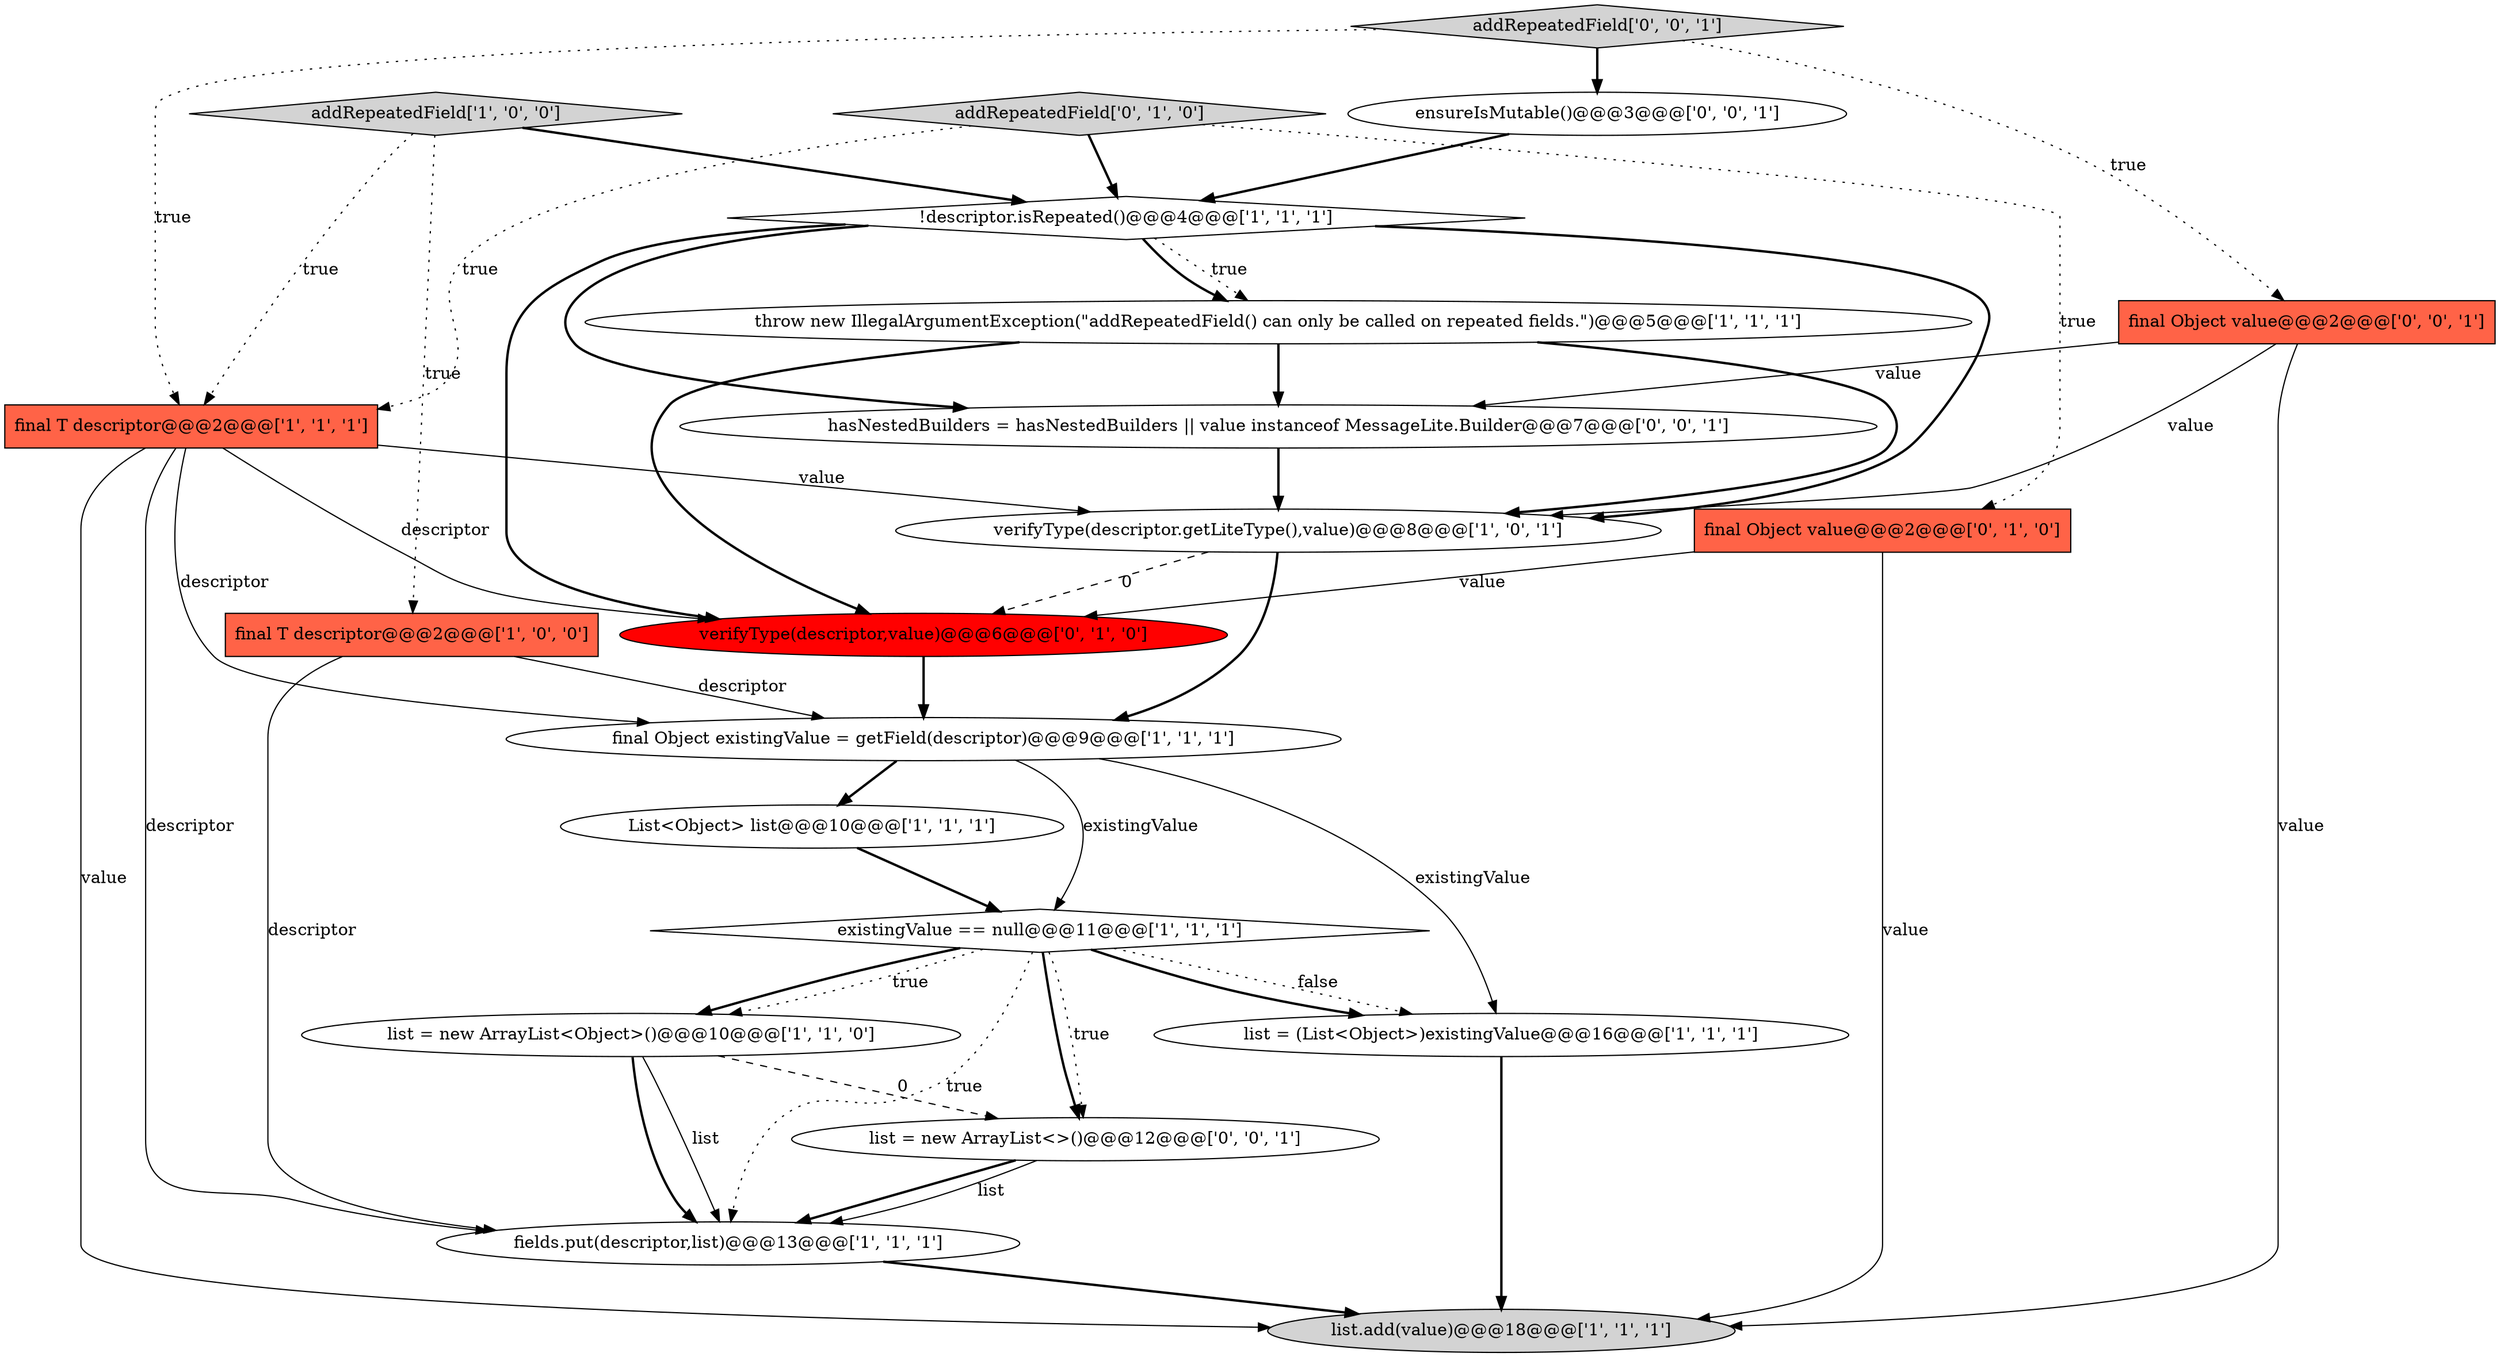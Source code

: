 digraph {
3 [style = filled, label = "throw new IllegalArgumentException(\"addRepeatedField() can only be called on repeated fields.\")@@@5@@@['1', '1', '1']", fillcolor = white, shape = ellipse image = "AAA0AAABBB1BBB"];
9 [style = filled, label = "list = new ArrayList<Object>()@@@10@@@['1', '1', '0']", fillcolor = white, shape = ellipse image = "AAA0AAABBB1BBB"];
11 [style = filled, label = "addRepeatedField['1', '0', '0']", fillcolor = lightgray, shape = diamond image = "AAA0AAABBB1BBB"];
18 [style = filled, label = "final Object value@@@2@@@['0', '0', '1']", fillcolor = tomato, shape = box image = "AAA0AAABBB3BBB"];
20 [style = filled, label = "addRepeatedField['0', '0', '1']", fillcolor = lightgray, shape = diamond image = "AAA0AAABBB3BBB"];
10 [style = filled, label = "fields.put(descriptor,list)@@@13@@@['1', '1', '1']", fillcolor = white, shape = ellipse image = "AAA0AAABBB1BBB"];
19 [style = filled, label = "list = new ArrayList<>()@@@12@@@['0', '0', '1']", fillcolor = white, shape = ellipse image = "AAA0AAABBB3BBB"];
4 [style = filled, label = "final T descriptor@@@2@@@['1', '1', '1']", fillcolor = tomato, shape = box image = "AAA0AAABBB1BBB"];
8 [style = filled, label = "!descriptor.isRepeated()@@@4@@@['1', '1', '1']", fillcolor = white, shape = diamond image = "AAA0AAABBB1BBB"];
6 [style = filled, label = "list = (List<Object>)existingValue@@@16@@@['1', '1', '1']", fillcolor = white, shape = ellipse image = "AAA0AAABBB1BBB"];
1 [style = filled, label = "list.add(value)@@@18@@@['1', '1', '1']", fillcolor = lightgray, shape = ellipse image = "AAA0AAABBB1BBB"];
13 [style = filled, label = "final Object value@@@2@@@['0', '1', '0']", fillcolor = tomato, shape = box image = "AAA0AAABBB2BBB"];
7 [style = filled, label = "verifyType(descriptor.getLiteType(),value)@@@8@@@['1', '0', '1']", fillcolor = white, shape = ellipse image = "AAA0AAABBB1BBB"];
14 [style = filled, label = "addRepeatedField['0', '1', '0']", fillcolor = lightgray, shape = diamond image = "AAA0AAABBB2BBB"];
15 [style = filled, label = "verifyType(descriptor,value)@@@6@@@['0', '1', '0']", fillcolor = red, shape = ellipse image = "AAA1AAABBB2BBB"];
16 [style = filled, label = "ensureIsMutable()@@@3@@@['0', '0', '1']", fillcolor = white, shape = ellipse image = "AAA0AAABBB3BBB"];
2 [style = filled, label = "List<Object> list@@@10@@@['1', '1', '1']", fillcolor = white, shape = ellipse image = "AAA0AAABBB1BBB"];
5 [style = filled, label = "final Object existingValue = getField(descriptor)@@@9@@@['1', '1', '1']", fillcolor = white, shape = ellipse image = "AAA0AAABBB1BBB"];
17 [style = filled, label = "hasNestedBuilders = hasNestedBuilders || value instanceof MessageLite.Builder@@@7@@@['0', '0', '1']", fillcolor = white, shape = ellipse image = "AAA0AAABBB3BBB"];
12 [style = filled, label = "existingValue == null@@@11@@@['1', '1', '1']", fillcolor = white, shape = diamond image = "AAA0AAABBB1BBB"];
0 [style = filled, label = "final T descriptor@@@2@@@['1', '0', '0']", fillcolor = tomato, shape = box image = "AAA0AAABBB1BBB"];
13->15 [style = solid, label="value"];
8->15 [style = bold, label=""];
16->8 [style = bold, label=""];
18->1 [style = solid, label="value"];
0->10 [style = solid, label="descriptor"];
12->6 [style = dotted, label="false"];
8->3 [style = bold, label=""];
13->1 [style = solid, label="value"];
19->10 [style = bold, label=""];
3->15 [style = bold, label=""];
19->10 [style = solid, label="list"];
11->4 [style = dotted, label="true"];
9->10 [style = bold, label=""];
12->9 [style = bold, label=""];
12->6 [style = bold, label=""];
9->10 [style = solid, label="list"];
18->7 [style = solid, label="value"];
8->3 [style = dotted, label="true"];
14->13 [style = dotted, label="true"];
2->12 [style = bold, label=""];
8->7 [style = bold, label=""];
15->5 [style = bold, label=""];
4->15 [style = solid, label="descriptor"];
0->5 [style = solid, label="descriptor"];
17->7 [style = bold, label=""];
8->17 [style = bold, label=""];
9->19 [style = dashed, label="0"];
6->1 [style = bold, label=""];
5->2 [style = bold, label=""];
7->5 [style = bold, label=""];
20->16 [style = bold, label=""];
4->10 [style = solid, label="descriptor"];
12->10 [style = dotted, label="true"];
3->7 [style = bold, label=""];
12->19 [style = dotted, label="true"];
20->4 [style = dotted, label="true"];
11->0 [style = dotted, label="true"];
20->18 [style = dotted, label="true"];
7->15 [style = dashed, label="0"];
4->7 [style = solid, label="value"];
5->12 [style = solid, label="existingValue"];
11->8 [style = bold, label=""];
18->17 [style = solid, label="value"];
3->17 [style = bold, label=""];
14->8 [style = bold, label=""];
4->5 [style = solid, label="descriptor"];
12->19 [style = bold, label=""];
14->4 [style = dotted, label="true"];
10->1 [style = bold, label=""];
4->1 [style = solid, label="value"];
5->6 [style = solid, label="existingValue"];
12->9 [style = dotted, label="true"];
}
